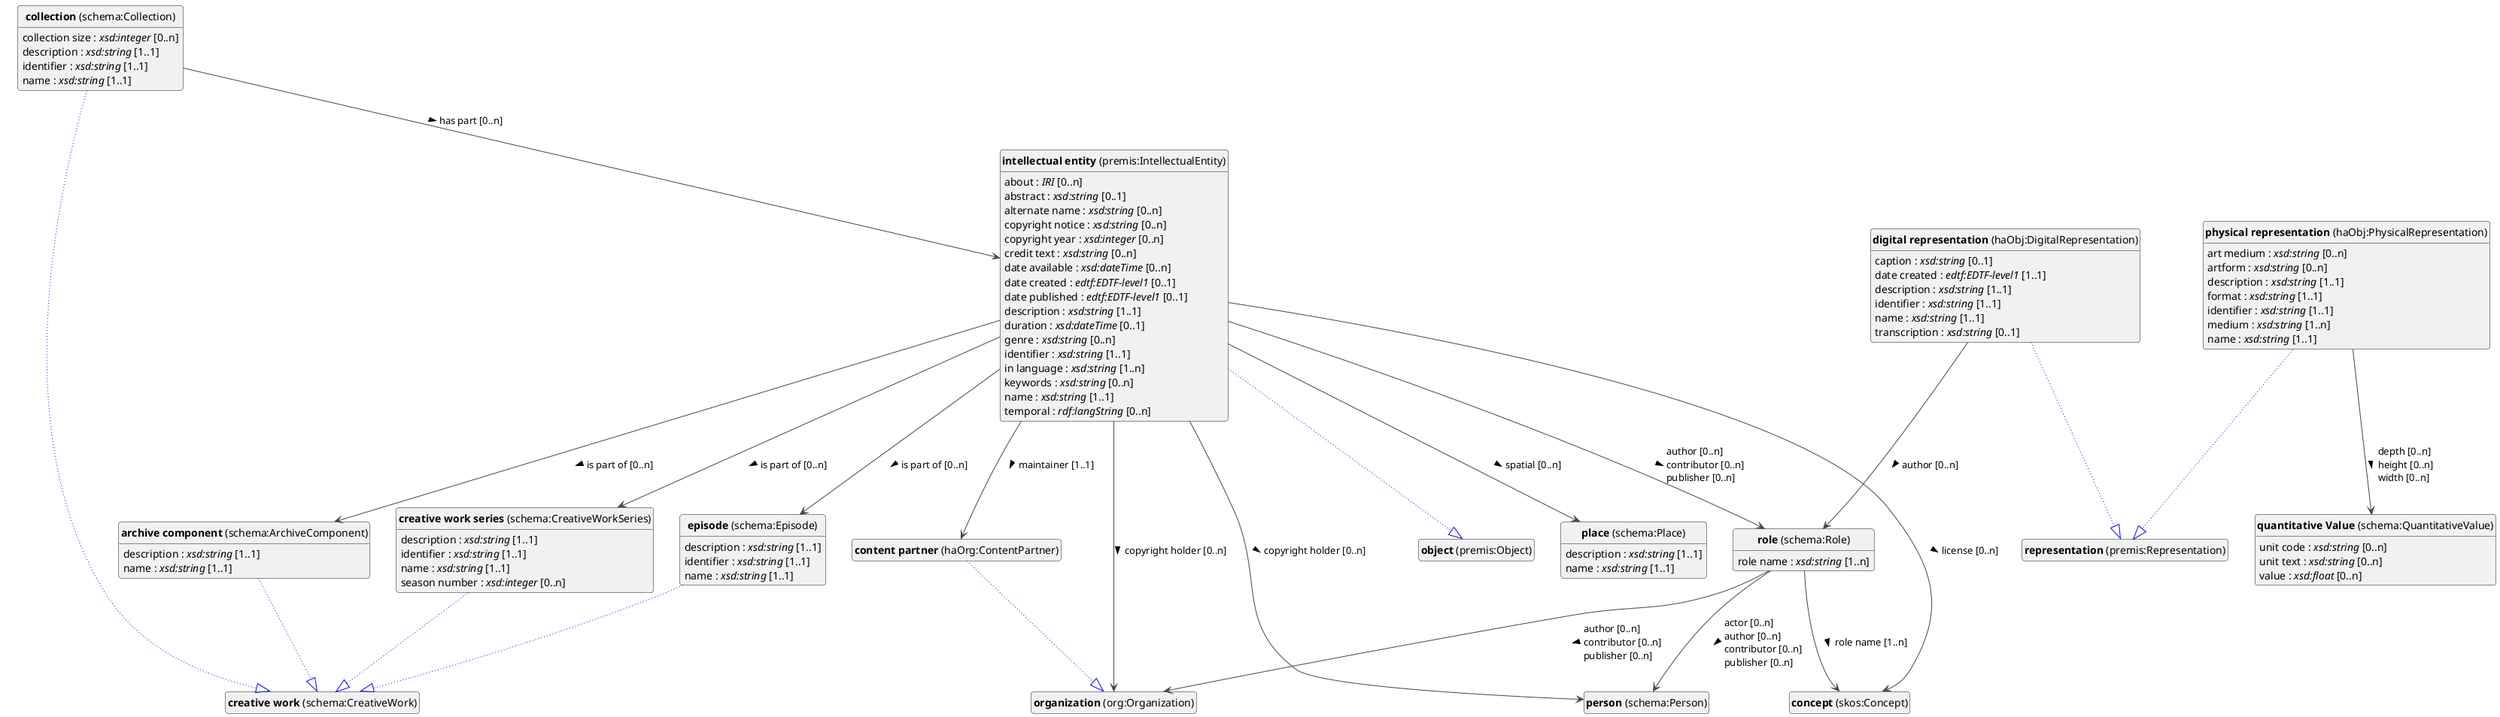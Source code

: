 @startuml
!theme vibrant
skinparam classFontSize 14
!define LIGHTORANGE
skinparam componentStyle uml2
skinparam wrapMessageWidth 1000
skinparam wrapWidth 1000
' skinparam ArrowColor #Maroon
' Remove shadows
skinparam shadowing false
'skinparam linetype polyline
skinparam ArrowMessageAlignment left
top to bottom direction


class "<b>archive component</b> (schema:ArchiveComponent)" as schema_ArchiveComponent [[#schema%3AArchiveComponent]]
class "<b>creative work</b> (schema:CreativeWork)" as schema_CreativeWork [[#schema%3ACreativeWork]]
class "<b>collection</b> (schema:Collection)" as schema_Collection [[#schema%3ACollection]]
class "<b>creative work</b> (schema:CreativeWork)" as schema_CreativeWork [[#schema%3ACreativeWork]]
class "<b>concept</b> (skos:Concept)" as skos_Concept [[../../terms/en#skos%3AConcept]]
class "<b>content partner</b> (haOrg:ContentPartner)" as haOrg_ContentPartner [[../../organization/en#haOrg%3AContentPartner]]
class "<b>organization</b> (org:Organization)" as org_Organization [[#org%3AOrganization]]
class "<b>creative work series</b> (schema:CreativeWorkSeries)" as schema_CreativeWorkSeries [[#schema%3ACreativeWorkSeries]]
class "<b>creative work</b> (schema:CreativeWork)" as schema_CreativeWork [[#schema%3ACreativeWork]]
class "<b>digital representation</b> (haObj:DigitalRepresentation)" as haObj_DigitalRepresentation [[#haObj%3ADigitalRepresentation]]
class "<b>representation</b> (premis:Representation)" as premis_Representation [[#premis%3ARepresentation]]
class "<b>episode</b> (schema:Episode)" as schema_Episode [[#schema%3AEpisode]]
class "<b>creative work</b> (schema:CreativeWork)" as schema_CreativeWork [[#schema%3ACreativeWork]]
class "<b>intellectual entity</b> (premis:IntellectualEntity)" as premis_IntellectualEntity [[#premis%3AIntellectualEntity]]
class "<b>object</b> (premis:Object)" as premis_Object [[#premis%3AObject]]
class "<b>organization</b> (org:Organization)" as org_Organization [[../../organization/en#org%3AOrganization]]
class "<b>person</b> (schema:Person)" as schema_Person [[../../organization/en#schema%3APerson]]
class "<b>physical representation</b> (haObj:PhysicalRepresentation)" as haObj_PhysicalRepresentation [[#haObj%3APhysicalRepresentation]]
class "<b>representation</b> (premis:Representation)" as premis_Representation [[#premis%3ARepresentation]]
class "<b>place</b> (schema:Place)" as schema_Place [[#schema%3APlace]]
class "<b>quantitative Value</b> (schema:QuantitativeValue)" as schema_QuantitativeValue [[#schema%3AQuantitativeValue]]
class "<b>role</b> (schema:Role)" as schema_Role [[#schema%3ARole]]

schema_ArchiveComponent --|> schema_CreativeWork #blue;line.dotted;text:blue

schema_ArchiveComponent : description : <i>xsd:string</i> [1..1]
schema_ArchiveComponent : name : <i>xsd:string</i> [1..1]


schema_Collection --|> schema_CreativeWork #blue;line.dotted;text:blue

schema_Collection : collection size : <i>xsd:integer</i> [0..n]
schema_Collection : description : <i>xsd:string</i> [1..1]
schema_Collection : identifier : <i>xsd:string</i> [1..1]
schema_Collection : name : <i>xsd:string</i> [1..1]
schema_Collection --> premis_IntellectualEntity :has part [0..n]  > 





haOrg_ContentPartner --|> org_Organization #blue;line.dotted;text:blue


schema_CreativeWorkSeries --|> schema_CreativeWork #blue;line.dotted;text:blue

schema_CreativeWorkSeries : description : <i>xsd:string</i> [1..1]
schema_CreativeWorkSeries : identifier : <i>xsd:string</i> [1..1]
schema_CreativeWorkSeries : name : <i>xsd:string</i> [1..1]
schema_CreativeWorkSeries : season number : <i>xsd:integer</i> [0..n]



haObj_DigitalRepresentation --|> premis_Representation #blue;line.dotted;text:blue

haObj_DigitalRepresentation : caption : <i>xsd:string</i> [0..1]
haObj_DigitalRepresentation : date created : <i>edtf:EDTF-level1</i> [1..1]
haObj_DigitalRepresentation : description : <i>xsd:string</i> [1..1]
haObj_DigitalRepresentation : identifier : <i>xsd:string</i> [1..1]
haObj_DigitalRepresentation : name : <i>xsd:string</i> [1..1]
haObj_DigitalRepresentation : transcription : <i>xsd:string</i> [0..1]

haObj_DigitalRepresentation --> schema_Role :author [0..n]  > 


schema_Episode --|> schema_CreativeWork #blue;line.dotted;text:blue

schema_Episode : description : <i>xsd:string</i> [1..1]
schema_Episode : identifier : <i>xsd:string</i> [1..1]
schema_Episode : name : <i>xsd:string</i> [1..1]


premis_IntellectualEntity --|> premis_Object #blue;line.dotted;text:blue

premis_IntellectualEntity : about : <i>IRI</i> [0..n]
premis_IntellectualEntity : abstract : <i>xsd:string</i> [0..1]
premis_IntellectualEntity : alternate name : <i>xsd:string</i> [0..n]
premis_IntellectualEntity : copyright notice : <i>xsd:string</i> [0..n]
premis_IntellectualEntity : copyright year : <i>xsd:integer</i> [0..n]
premis_IntellectualEntity : credit text : <i>xsd:string</i> [0..n]
premis_IntellectualEntity : date available : <i>xsd:dateTime</i> [0..n]
premis_IntellectualEntity : date created : <i>edtf:EDTF-level1</i> [0..1]
premis_IntellectualEntity : date published : <i>edtf:EDTF-level1</i> [0..1]
premis_IntellectualEntity : description : <i>xsd:string</i> [1..1]
premis_IntellectualEntity : duration : <i>xsd:dateTime</i> [0..1]
premis_IntellectualEntity : genre : <i>xsd:string</i> [0..n]
premis_IntellectualEntity : identifier : <i>xsd:string</i> [1..1]
premis_IntellectualEntity : in language : <i>xsd:string</i> [1..n]
premis_IntellectualEntity : keywords : <i>xsd:string</i> [0..n]
premis_IntellectualEntity : name : <i>xsd:string</i> [1..1]
premis_IntellectualEntity : temporal : <i>rdf:langString</i> [0..n]


premis_IntellectualEntity --> haOrg_ContentPartner :maintainer [1..1]  > 
premis_IntellectualEntity --> org_Organization :copyright holder [0..n]  > 

premis_IntellectualEntity --> schema_ArchiveComponent :is part of [0..n]  > 
premis_IntellectualEntity --> schema_CreativeWorkSeries :is part of [0..n]  > 
premis_IntellectualEntity --> schema_Episode :is part of [0..n]  > 
premis_IntellectualEntity --> schema_Person :copyright holder [0..n]  > 
premis_IntellectualEntity --> schema_Place :spatial [0..n]  > 
premis_IntellectualEntity --> schema_Role :author [0..n]  \lcontributor [0..n]  \lpublisher [0..n]  > 
premis_IntellectualEntity --> skos_Concept :license [0..n]  > 








haObj_PhysicalRepresentation --|> premis_Representation #blue;line.dotted;text:blue

haObj_PhysicalRepresentation : art medium : <i>xsd:string</i> [0..n]
haObj_PhysicalRepresentation : artform : <i>xsd:string</i> [0..n]
haObj_PhysicalRepresentation : description : <i>xsd:string</i> [1..1]
haObj_PhysicalRepresentation : format : <i>xsd:string</i> [1..1]
haObj_PhysicalRepresentation : identifier : <i>xsd:string</i> [1..1]
haObj_PhysicalRepresentation : medium : <i>xsd:string</i> [1..n]
haObj_PhysicalRepresentation : name : <i>xsd:string</i> [1..1]
haObj_PhysicalRepresentation --> schema_QuantitativeValue :depth [0..n]  \lheight [0..n]  \lwidth [0..n]  > 



schema_Place : description : <i>xsd:string</i> [1..1]
schema_Place : name : <i>xsd:string</i> [1..1]



schema_QuantitativeValue : unit code : <i>xsd:string</i> [0..n]
schema_QuantitativeValue : unit text : <i>xsd:string</i> [0..n]
schema_QuantitativeValue : value : <i>xsd:float</i> [0..n]




schema_Role : role name : <i>xsd:string</i> [1..n]
schema_Role --> org_Organization :author [0..n]  \lcontributor [0..n]  \lpublisher [0..n]  > 
schema_Role --> schema_Person :actor [0..n]  \lauthor [0..n]  \lcontributor [0..n]  \lpublisher [0..n]  > 
schema_Role --> skos_Concept :role name [1..n]  > 



hide circle
hide methods
hide empty members
@enduml


